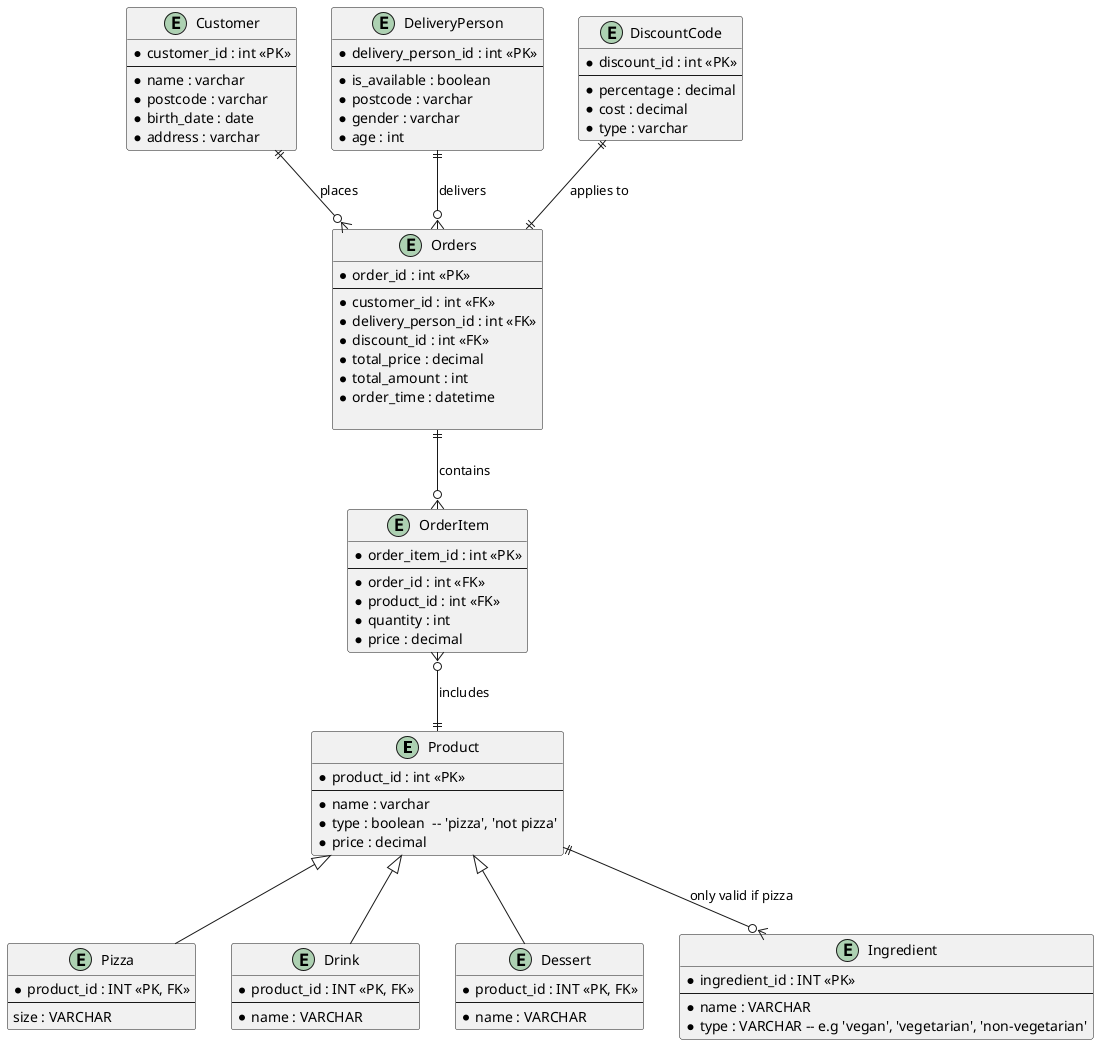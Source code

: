 @startuml Entity-Relationship-Diagram

' -- Entities based on the SQL schema --

entity "Product" as product {
  * product_id : int <<PK>>
  --
  * name : varchar
  * type : boolean  -- 'pizza', 'not pizza'
  * price : decimal
}

entity "Pizza" as P {
  * product_id : INT <<PK, FK>>
  --
  size : VARCHAR
}

entity "Drink" as drink {
  * product_id : INT <<PK, FK>>
  --
  * name : VARCHAR
}

entity "Dessert" as dessert {
  * product_id : INT <<PK, FK>>
  --
  * name : VARCHAR
}

entity "OrderItem" as OI {
  * order_item_id : int <<PK>>
  --
  * order_id : int <<FK>> 
  * product_id : int <<FK>>
  * quantity : int
  * price : decimal
}

entity "Orders" as O {
  * order_id : int <<PK>>
  --
  * customer_id : int <<FK>>
  * delivery_person_id : int <<FK>>
  * discount_id : int <<FK>>
  * total_price : decimal
  * total_amount : int
  * order_time : datetime

}

' -- Other existing entities (assumed) --

entity "Customer" as customer {
  * customer_id : int <<PK>>
  --
  * name : varchar
  * postcode : varchar
  * birth_date : date
  * address : varchar
}

entity "DeliveryPerson" as DP {
  * delivery_person_id : int <<PK>>
  --
  * is_available : boolean
  * postcode : varchar
  * gender : varchar
  * age : int
}

entity "DiscountCode" as DC {
  * discount_id : int <<PK>>
  --
  * percentage : decimal
  * cost : decimal
  * type : varchar
}

entity "Ingredient" as I {
  * ingredient_id : INT <<PK>>
  --
  * name : VARCHAR
  * type : VARCHAR -- e.g 'vegan', 'vegetarian', 'non-vegetarian'
}


' -- Relationships --

' Inheritance: Pizza, Drink, and Dessert are types of Product
product <|-- P
product <|-- drink
product <|-- dessert

' Core order relationships
customer ||--o{ O : places
O      ||--o{ OI : contains
OI     }o--|| product : includes
DP     ||--o{ O : delivers

' Other relationships (assumed)
product ||--o{ I : "only valid if pizza"
DC ||--|| O : "applies to"

@enduml